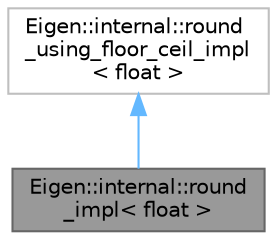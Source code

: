 digraph "Eigen::internal::round_impl&lt; float &gt;"
{
 // LATEX_PDF_SIZE
  bgcolor="transparent";
  edge [fontname=Helvetica,fontsize=10,labelfontname=Helvetica,labelfontsize=10];
  node [fontname=Helvetica,fontsize=10,shape=box,height=0.2,width=0.4];
  Node1 [id="Node000001",label="Eigen::internal::round\l_impl\< float \>",height=0.2,width=0.4,color="gray40", fillcolor="grey60", style="filled", fontcolor="black",tooltip=" "];
  Node2 -> Node1 [id="edge2_Node000001_Node000002",dir="back",color="steelblue1",style="solid",tooltip=" "];
  Node2 [id="Node000002",label="Eigen::internal::round\l_using_floor_ceil_impl\l\< float \>",height=0.2,width=0.4,color="grey75", fillcolor="white", style="filled",URL="$structEigen_1_1internal_1_1round__using__floor__ceil__impl.html",tooltip=" "];
}
